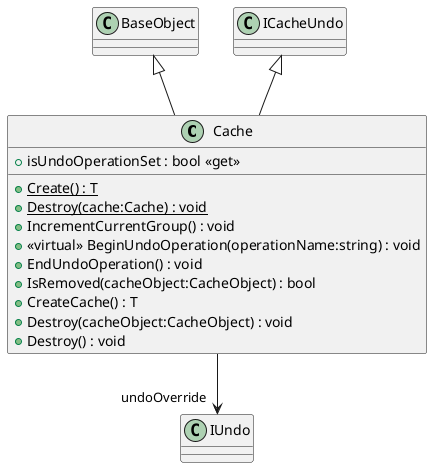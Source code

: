 @startuml
class Cache {
    + {static} Create() : T
    + {static} Destroy(cache:Cache) : void
    + isUndoOperationSet : bool <<get>>
    + IncrementCurrentGroup() : void
    + <<virtual>> BeginUndoOperation(operationName:string) : void
    + EndUndoOperation() : void
    + IsRemoved(cacheObject:CacheObject) : bool
    + CreateCache() : T
    + Destroy(cacheObject:CacheObject) : void
    + Destroy() : void
}
BaseObject <|-- Cache
ICacheUndo <|-- Cache
Cache --> "undoOverride" IUndo
@enduml
